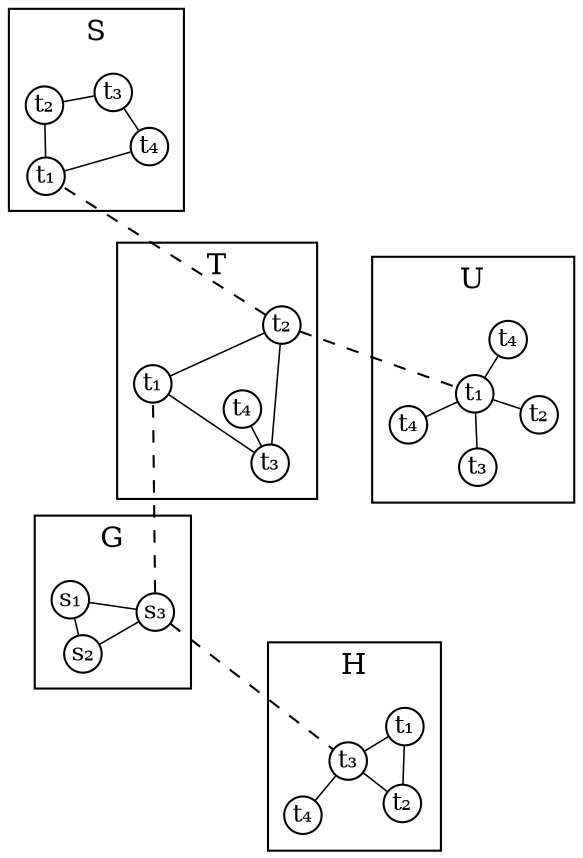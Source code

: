 graph g {
 
bgcolor="#ffffff00"
overlap=false
 
layout=fdp
//layout=neato

//dim = 5
//dimen = 6
//K = 1.6
//maxiter = 50
//normalize = true

//start=2
edge [penwidth=0.75,arrowsize=0.6]
edge [color=black, fontsize=8, forcelabels=true]
 
node [shape=circle,
      fixedsize=true,
      width=0.25,
      color="black",
      fillcolor="white",
      style="filled,solid",
      fontsize=12];
 
 /*
node1 [label="s₁"] # u+2081 (yes, it can do unicode!)
node2 [label="s₂"]
node3 [label="s₃"]
node4 [label="t₁",pos="0,0"]
node5 [label="t₂",pos="0,1"]
node6 [label="t₃",pos="1,1"]
node7 [label="t₄",pos="1,0"]
 */
//subgraph clusterG0 {
//    label="G∪T" # union u+222a
 
 
    subgraph clusterG1 {
            label="G"
            bgcolor=white
            node1 [label="s₁"] # u+2081 (yes, it can do unicode!)
            node2 [label="s₂"]
            node3 [label="s₃"]
            node1--node2
            node2--node3
            node3--node1
    }
 
 
    subgraph clusterG2 {
            label="H"
            bgcolor=white
            node4 [label="t₁"]
            node5 [label="t₂"]
            node6 [label="t₃"]
            node7 [label="t₄"]
            node4--node5
            node5--node6
            node6--node4
            node6--node7
    }
    subgraph clusterG3 {
            label="T"
            bgcolor=white
            node8 [label="t₁"]
            node9 [label="t₂"]
            node10 [label="t₃"]
            node11 [label="t₄"]
            node8--node9
            node9--node10
            node10--node8
            node10--node11
    }
    subgraph clusterG4 {
            label="S"
            bgcolor=white
            node12 [label="t₁"]
            node13 [label="t₂"]
            node14 [label="t₃"]
            node15 [label="t₄"]
            node12--node13
            node13--node14
            node14--node15
            node15--node12
    }
    subgraph clusterG5 {
            label="U"
            bgcolor=white
            node16 [label="t₁"]
            node17 [label="t₂"]
            node18 [label="t₃"]
            node19 [label="t₄"]
            node20 [label="t₄"]
            node16--node17
            node16--node18
            node16--node19
            node16--node20
    }
    node3--node6[style=dashed,penwidth=1]
    node9--node12[style=dashed,penwidth=1]
    node3--node8[style=dashed,penwidth=1]
    node9--node16[style=dashed,penwidth=1]
//}
 
}
